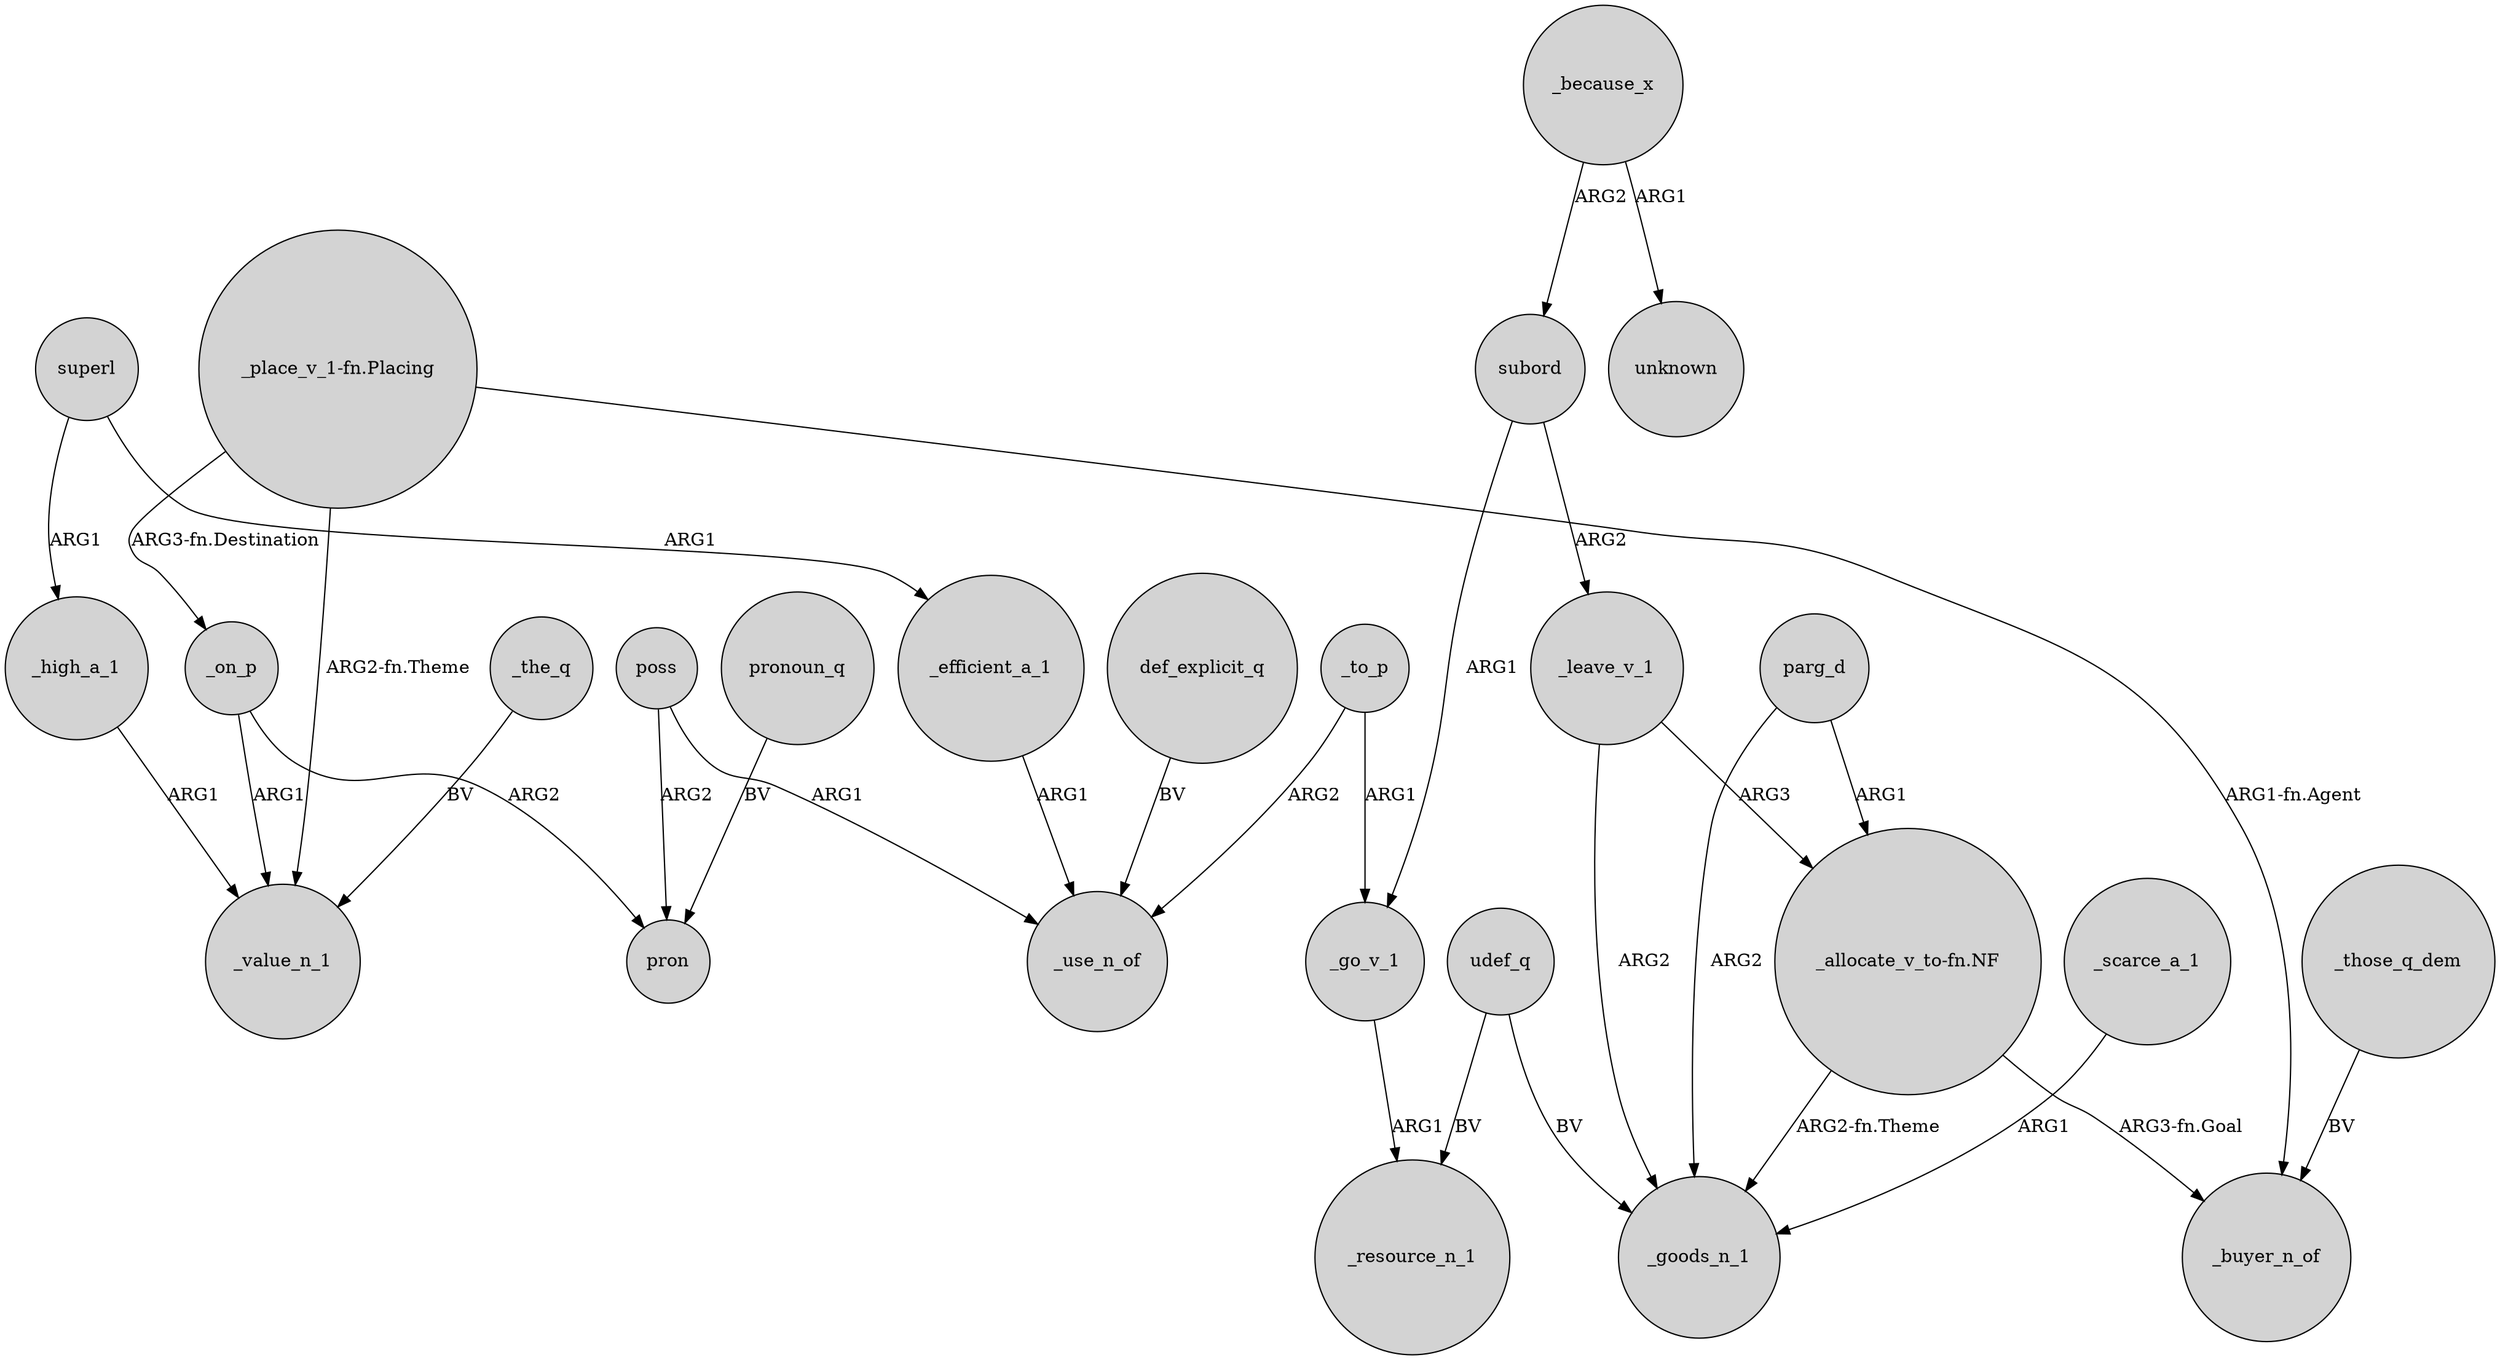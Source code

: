 digraph {
	node [shape=circle style=filled]
	_high_a_1 -> _value_n_1 [label=ARG1]
	_on_p -> _value_n_1 [label=ARG1]
	_go_v_1 -> _resource_n_1 [label=ARG1]
	poss -> _use_n_of [label=ARG1]
	poss -> pron [label=ARG2]
	subord -> _go_v_1 [label=ARG1]
	subord -> _leave_v_1 [label=ARG2]
	superl -> _high_a_1 [label=ARG1]
	parg_d -> "_allocate_v_to-fn.NF" [label=ARG1]
	"_place_v_1-fn.Placing" -> _on_p [label="ARG3-fn.Destination"]
	_efficient_a_1 -> _use_n_of [label=ARG1]
	_because_x -> subord [label=ARG2]
	_on_p -> pron [label=ARG2]
	_because_x -> unknown [label=ARG1]
	superl -> _efficient_a_1 [label=ARG1]
	pronoun_q -> pron [label=BV]
	"_place_v_1-fn.Placing" -> _buyer_n_of [label="ARG1-fn.Agent"]
	udef_q -> _resource_n_1 [label=BV]
	"_allocate_v_to-fn.NF" -> _buyer_n_of [label="ARG3-fn.Goal"]
	def_explicit_q -> _use_n_of [label=BV]
	_scarce_a_1 -> _goods_n_1 [label=ARG1]
	"_allocate_v_to-fn.NF" -> _goods_n_1 [label="ARG2-fn.Theme"]
	udef_q -> _goods_n_1 [label=BV]
	_to_p -> _go_v_1 [label=ARG1]
	_leave_v_1 -> "_allocate_v_to-fn.NF" [label=ARG3]
	_to_p -> _use_n_of [label=ARG2]
	_the_q -> _value_n_1 [label=BV]
	_those_q_dem -> _buyer_n_of [label=BV]
	"_place_v_1-fn.Placing" -> _value_n_1 [label="ARG2-fn.Theme"]
	parg_d -> _goods_n_1 [label=ARG2]
	_leave_v_1 -> _goods_n_1 [label=ARG2]
}
